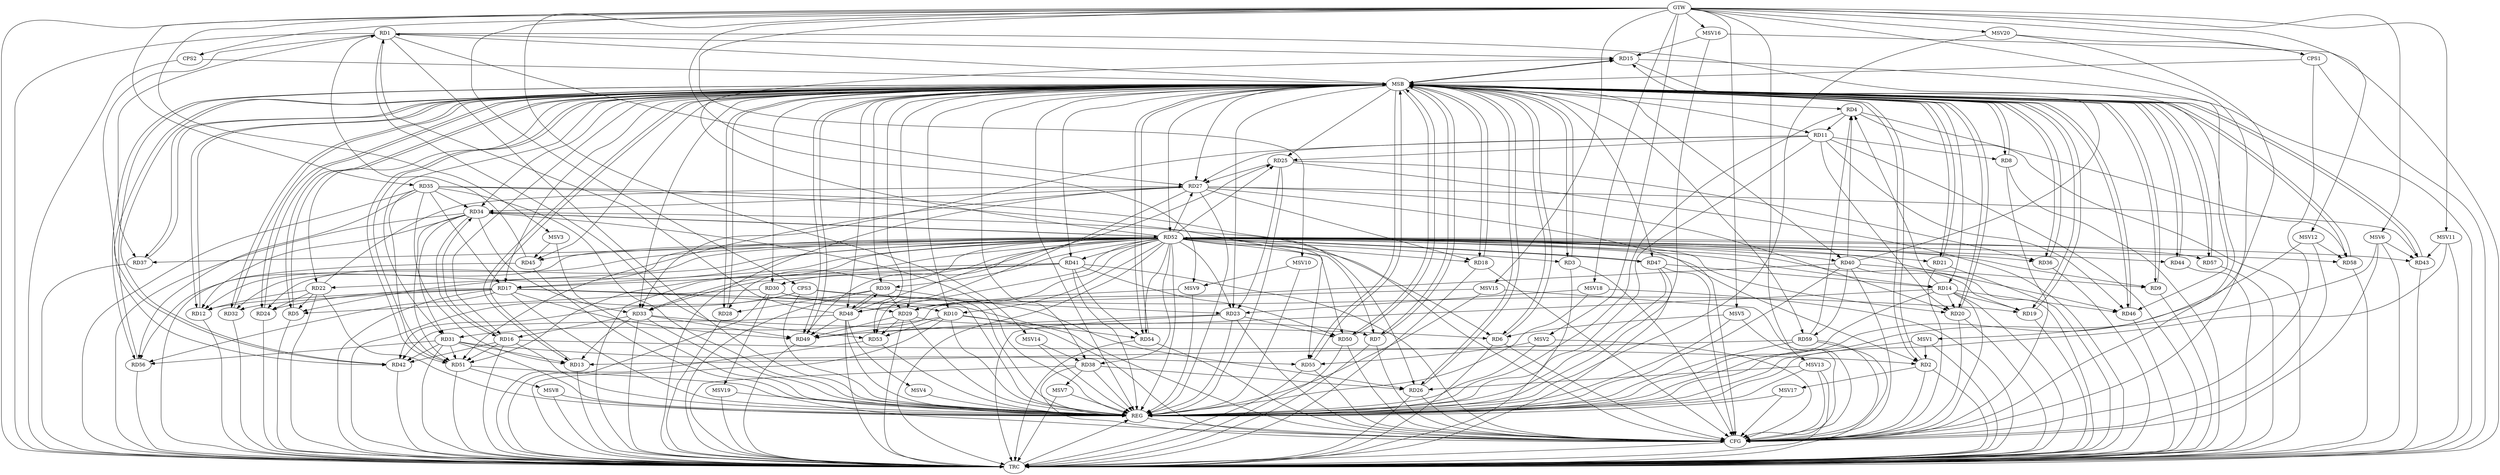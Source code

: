strict digraph G {
  RD1 [ label="RD1" ];
  RD2 [ label="RD2" ];
  RD3 [ label="RD3" ];
  RD4 [ label="RD4" ];
  RD5 [ label="RD5" ];
  RD6 [ label="RD6" ];
  RD7 [ label="RD7" ];
  RD8 [ label="RD8" ];
  RD9 [ label="RD9" ];
  RD10 [ label="RD10" ];
  RD11 [ label="RD11" ];
  RD12 [ label="RD12" ];
  RD13 [ label="RD13" ];
  RD14 [ label="RD14" ];
  RD15 [ label="RD15" ];
  RD16 [ label="RD16" ];
  RD17 [ label="RD17" ];
  RD18 [ label="RD18" ];
  RD19 [ label="RD19" ];
  RD20 [ label="RD20" ];
  RD21 [ label="RD21" ];
  RD22 [ label="RD22" ];
  RD23 [ label="RD23" ];
  RD24 [ label="RD24" ];
  RD25 [ label="RD25" ];
  RD26 [ label="RD26" ];
  RD27 [ label="RD27" ];
  RD28 [ label="RD28" ];
  RD29 [ label="RD29" ];
  RD30 [ label="RD30" ];
  RD31 [ label="RD31" ];
  RD32 [ label="RD32" ];
  RD33 [ label="RD33" ];
  RD34 [ label="RD34" ];
  RD35 [ label="RD35" ];
  RD36 [ label="RD36" ];
  RD37 [ label="RD37" ];
  RD38 [ label="RD38" ];
  RD39 [ label="RD39" ];
  RD40 [ label="RD40" ];
  RD41 [ label="RD41" ];
  RD42 [ label="RD42" ];
  RD43 [ label="RD43" ];
  RD44 [ label="RD44" ];
  RD45 [ label="RD45" ];
  RD46 [ label="RD46" ];
  RD47 [ label="RD47" ];
  RD48 [ label="RD48" ];
  RD49 [ label="RD49" ];
  RD50 [ label="RD50" ];
  RD51 [ label="RD51" ];
  RD52 [ label="RD52" ];
  RD53 [ label="RD53" ];
  RD54 [ label="RD54" ];
  RD55 [ label="RD55" ];
  RD56 [ label="RD56" ];
  RD57 [ label="RD57" ];
  RD58 [ label="RD58" ];
  RD59 [ label="RD59" ];
  CPS1 [ label="CPS1" ];
  CPS2 [ label="CPS2" ];
  CPS3 [ label="CPS3" ];
  GTW [ label="GTW" ];
  REG [ label="REG" ];
  MSB [ label="MSB" ];
  CFG [ label="CFG" ];
  TRC [ label="TRC" ];
  MSV1 [ label="MSV1" ];
  MSV2 [ label="MSV2" ];
  MSV3 [ label="MSV3" ];
  MSV4 [ label="MSV4" ];
  MSV5 [ label="MSV5" ];
  MSV6 [ label="MSV6" ];
  MSV7 [ label="MSV7" ];
  MSV8 [ label="MSV8" ];
  MSV9 [ label="MSV9" ];
  MSV10 [ label="MSV10" ];
  MSV11 [ label="MSV11" ];
  MSV12 [ label="MSV12" ];
  MSV13 [ label="MSV13" ];
  MSV14 [ label="MSV14" ];
  MSV15 [ label="MSV15" ];
  MSV16 [ label="MSV16" ];
  MSV17 [ label="MSV17" ];
  MSV18 [ label="MSV18" ];
  MSV19 [ label="MSV19" ];
  MSV20 [ label="MSV20" ];
  RD1 -> RD15;
  RD1 -> RD27;
  RD1 -> RD37;
  RD1 -> RD42;
  RD45 -> RD1;
  RD1 -> RD46;
  RD48 -> RD1;
  RD1 -> RD53;
  RD16 -> RD2;
  RD4 -> RD11;
  RD14 -> RD4;
  RD40 -> RD4;
  RD4 -> RD58;
  RD59 -> RD4;
  RD22 -> RD5;
  RD30 -> RD5;
  RD33 -> RD6;
  RD52 -> RD6;
  RD29 -> RD7;
  RD11 -> RD8;
  RD40 -> RD9;
  RD17 -> RD10;
  RD10 -> RD31;
  RD10 -> RD53;
  RD10 -> RD54;
  RD11 -> RD20;
  RD11 -> RD25;
  RD11 -> RD27;
  RD11 -> RD33;
  RD11 -> RD46;
  RD17 -> RD12;
  RD22 -> RD12;
  RD34 -> RD12;
  RD31 -> RD13;
  RD33 -> RD13;
  RD35 -> RD13;
  RD59 -> RD13;
  RD14 -> RD19;
  RD14 -> RD20;
  RD14 -> RD46;
  RD47 -> RD14;
  RD14 -> RD49;
  RD52 -> RD14;
  RD40 -> RD15;
  RD33 -> RD16;
  RD16 -> RD34;
  RD34 -> RD16;
  RD16 -> RD42;
  RD16 -> RD51;
  RD17 -> RD24;
  RD17 -> RD29;
  RD17 -> RD32;
  RD35 -> RD17;
  RD41 -> RD17;
  RD17 -> RD49;
  RD52 -> RD17;
  RD17 -> RD56;
  RD27 -> RD18;
  RD52 -> RD18;
  RD52 -> RD19;
  RD27 -> RD20;
  RD22 -> RD24;
  RD22 -> RD27;
  RD25 -> RD23;
  RD23 -> RD49;
  RD23 -> RD50;
  RD25 -> RD27;
  RD25 -> RD36;
  RD48 -> RD25;
  RD30 -> RD26;
  RD35 -> RD26;
  RD38 -> RD26;
  RD27 -> RD34;
  RD27 -> RD43;
  RD27 -> RD51;
  RD27 -> RD53;
  RD39 -> RD28;
  RD39 -> RD29;
  RD29 -> RD49;
  RD29 -> RD53;
  RD34 -> RD31;
  RD31 -> RD42;
  RD31 -> RD51;
  RD31 -> RD55;
  RD31 -> RD56;
  RD34 -> RD33;
  RD41 -> RD33;
  RD33 -> RD49;
  RD52 -> RD33;
  RD35 -> RD34;
  RD34 -> RD51;
  RD34 -> RD52;
  RD35 -> RD51;
  RD35 -> RD55;
  RD35 -> RD56;
  RD52 -> RD36;
  RD39 -> RD48;
  RD48 -> RD39;
  RD52 -> RD39;
  RD40 -> RD49;
  RD52 -> RD40;
  RD40 -> RD59;
  RD41 -> RD50;
  RD41 -> RD54;
  RD48 -> RD42;
  RD52 -> RD46;
  RD47 -> RD52;
  RD48 -> RD49;
  CPS3 -> RD19;
  CPS3 -> RD23;
  CPS3 -> RD42;
  GTW -> RD35;
  GTW -> CPS1;
  GTW -> CPS2;
  GTW -> CPS3;
  RD1 -> REG;
  RD4 -> REG;
  RD10 -> REG;
  RD11 -> REG;
  RD14 -> REG;
  RD16 -> REG;
  RD17 -> REG;
  RD22 -> REG;
  RD23 -> REG;
  RD25 -> REG;
  RD27 -> REG;
  RD29 -> REG;
  RD30 -> REG;
  RD31 -> REG;
  RD33 -> REG;
  RD34 -> REG;
  RD35 -> REG;
  RD38 -> REG;
  RD39 -> REG;
  RD40 -> REG;
  RD41 -> REG;
  RD45 -> REG;
  RD47 -> REG;
  RD48 -> REG;
  RD52 -> REG;
  RD53 -> REG;
  RD59 -> REG;
  CPS3 -> REG;
  RD2 -> MSB;
  MSB -> RD31;
  MSB -> REG;
  RD3 -> MSB;
  MSB -> RD10;
  MSB -> RD50;
  RD5 -> MSB;
  MSB -> RD12;
  MSB -> RD13;
  MSB -> RD33;
  MSB -> RD36;
  MSB -> RD54;
  MSB -> RD55;
  RD6 -> MSB;
  MSB -> RD39;
  MSB -> RD51;
  MSB -> RD53;
  MSB -> RD56;
  MSB -> RD59;
  RD7 -> MSB;
  MSB -> RD2;
  MSB -> RD3;
  MSB -> RD6;
  MSB -> RD11;
  RD8 -> MSB;
  MSB -> RD1;
  MSB -> RD4;
  MSB -> RD7;
  MSB -> RD14;
  MSB -> RD40;
  MSB -> RD42;
  MSB -> RD45;
  RD9 -> MSB;
  MSB -> RD57;
  MSB -> RD58;
  RD12 -> MSB;
  MSB -> RD22;
  RD13 -> MSB;
  MSB -> RD27;
  MSB -> RD34;
  RD15 -> MSB;
  MSB -> RD21;
  MSB -> RD37;
  RD18 -> MSB;
  MSB -> RD16;
  MSB -> RD17;
  MSB -> RD30;
  RD19 -> MSB;
  MSB -> RD26;
  RD20 -> MSB;
  MSB -> RD38;
  MSB -> RD41;
  RD21 -> MSB;
  RD24 -> MSB;
  MSB -> RD20;
  MSB -> RD52;
  RD26 -> MSB;
  MSB -> RD48;
  RD28 -> MSB;
  MSB -> RD44;
  RD32 -> MSB;
  MSB -> RD23;
  MSB -> RD28;
  MSB -> RD29;
  MSB -> RD49;
  RD36 -> MSB;
  MSB -> RD43;
  RD37 -> MSB;
  MSB -> RD8;
  MSB -> RD9;
  MSB -> RD19;
  MSB -> RD46;
  RD42 -> MSB;
  RD43 -> MSB;
  RD44 -> MSB;
  MSB -> RD15;
  RD46 -> MSB;
  MSB -> RD25;
  RD49 -> MSB;
  RD50 -> MSB;
  MSB -> RD5;
  RD51 -> MSB;
  MSB -> RD24;
  RD54 -> MSB;
  RD55 -> MSB;
  RD56 -> MSB;
  MSB -> RD47;
  RD57 -> MSB;
  MSB -> RD18;
  RD58 -> MSB;
  CPS1 -> MSB;
  MSB -> RD32;
  CPS2 -> MSB;
  RD3 -> CFG;
  RD7 -> CFG;
  RD41 -> CFG;
  RD10 -> CFG;
  CPS1 -> CFG;
  RD54 -> CFG;
  RD6 -> CFG;
  RD17 -> CFG;
  RD50 -> CFG;
  RD21 -> CFG;
  RD40 -> CFG;
  RD18 -> CFG;
  RD51 -> CFG;
  RD59 -> CFG;
  RD34 -> CFG;
  RD27 -> CFG;
  RD2 -> CFG;
  RD38 -> CFG;
  RD26 -> CFG;
  RD14 -> CFG;
  RD23 -> CFG;
  RD55 -> CFG;
  RD20 -> CFG;
  RD47 -> CFG;
  RD15 -> CFG;
  RD8 -> CFG;
  REG -> CFG;
  RD1 -> TRC;
  RD2 -> TRC;
  RD3 -> TRC;
  RD4 -> TRC;
  RD5 -> TRC;
  RD6 -> TRC;
  RD7 -> TRC;
  RD8 -> TRC;
  RD9 -> TRC;
  RD10 -> TRC;
  RD11 -> TRC;
  RD12 -> TRC;
  RD13 -> TRC;
  RD14 -> TRC;
  RD15 -> TRC;
  RD16 -> TRC;
  RD17 -> TRC;
  RD18 -> TRC;
  RD19 -> TRC;
  RD20 -> TRC;
  RD21 -> TRC;
  RD22 -> TRC;
  RD23 -> TRC;
  RD24 -> TRC;
  RD25 -> TRC;
  RD26 -> TRC;
  RD27 -> TRC;
  RD28 -> TRC;
  RD29 -> TRC;
  RD30 -> TRC;
  RD31 -> TRC;
  RD32 -> TRC;
  RD33 -> TRC;
  RD34 -> TRC;
  RD35 -> TRC;
  RD36 -> TRC;
  RD37 -> TRC;
  RD38 -> TRC;
  RD39 -> TRC;
  RD40 -> TRC;
  RD41 -> TRC;
  RD42 -> TRC;
  RD43 -> TRC;
  RD44 -> TRC;
  RD45 -> TRC;
  RD46 -> TRC;
  RD47 -> TRC;
  RD48 -> TRC;
  RD49 -> TRC;
  RD50 -> TRC;
  RD51 -> TRC;
  RD52 -> TRC;
  RD53 -> TRC;
  RD54 -> TRC;
  RD55 -> TRC;
  RD56 -> TRC;
  RD57 -> TRC;
  RD58 -> TRC;
  RD59 -> TRC;
  CPS1 -> TRC;
  CPS2 -> TRC;
  CPS3 -> TRC;
  GTW -> TRC;
  CFG -> TRC;
  TRC -> REG;
  RD52 -> RD15;
  RD52 -> RD24;
  RD52 -> RD2;
  RD52 -> RD37;
  RD52 -> RD29;
  RD52 -> RD25;
  RD52 -> RD7;
  RD52 -> RD54;
  RD52 -> RD23;
  RD52 -> RD28;
  RD52 -> RD43;
  RD52 -> RD27;
  RD52 -> RD41;
  RD52 -> RD30;
  RD52 -> RD32;
  RD52 -> RD10;
  RD52 -> RD44;
  RD52 -> RD5;
  RD52 -> RD51;
  RD52 -> RD49;
  RD52 -> RD22;
  RD52 -> RD20;
  RD52 -> RD9;
  RD52 -> RD3;
  RD52 -> RD58;
  RD52 -> RD48;
  RD52 -> RD21;
  RD52 -> RD45;
  RD52 -> RD12;
  RD52 -> RD34;
  RD52 -> RD38;
  RD52 -> RD56;
  RD52 -> RD50;
  RD52 -> RD57;
  RD52 -> RD47;
  MSV1 -> RD2;
  GTW -> MSV1;
  MSV1 -> REG;
  MSV1 -> TRC;
  MSV2 -> RD55;
  GTW -> MSV2;
  MSV2 -> REG;
  MSV2 -> CFG;
  MSV3 -> RD45;
  GTW -> MSV3;
  MSV3 -> REG;
  RD48 -> MSV4;
  MSV4 -> REG;
  MSV5 -> RD6;
  GTW -> MSV5;
  MSV5 -> REG;
  MSV5 -> CFG;
  MSV6 -> RD43;
  GTW -> MSV6;
  MSV6 -> REG;
  MSV6 -> TRC;
  MSV6 -> CFG;
  RD38 -> MSV7;
  MSV7 -> REG;
  MSV7 -> TRC;
  RD51 -> MSV8;
  MSV8 -> REG;
  MSV8 -> TRC;
  MSV9 -> RD29;
  GTW -> MSV9;
  MSV9 -> REG;
  MSV10 -> MSV9;
  GTW -> MSV10;
  MSV10 -> REG;
  MSV11 -> RD43;
  GTW -> MSV11;
  MSV11 -> REG;
  MSV11 -> TRC;
  MSV12 -> RD58;
  GTW -> MSV12;
  MSV12 -> REG;
  MSV12 -> CFG;
  MSV13 -> RD26;
  GTW -> MSV13;
  MSV13 -> REG;
  MSV13 -> TRC;
  MSV13 -> CFG;
  MSV14 -> RD38;
  GTW -> MSV14;
  MSV14 -> REG;
  MSV15 -> RD48;
  GTW -> MSV15;
  MSV15 -> REG;
  MSV15 -> CFG;
  MSV16 -> RD15;
  GTW -> MSV16;
  MSV16 -> REG;
  MSV16 -> TRC;
  RD2 -> MSV17;
  MSV17 -> REG;
  MSV17 -> CFG;
  MSV18 -> RD23;
  GTW -> MSV18;
  MSV18 -> REG;
  MSV18 -> TRC;
  RD30 -> MSV19;
  MSV19 -> REG;
  MSV19 -> TRC;
  MSV20 -> CPS1;
  GTW -> MSV20;
  MSV20 -> REG;
  MSV20 -> CFG;
}

